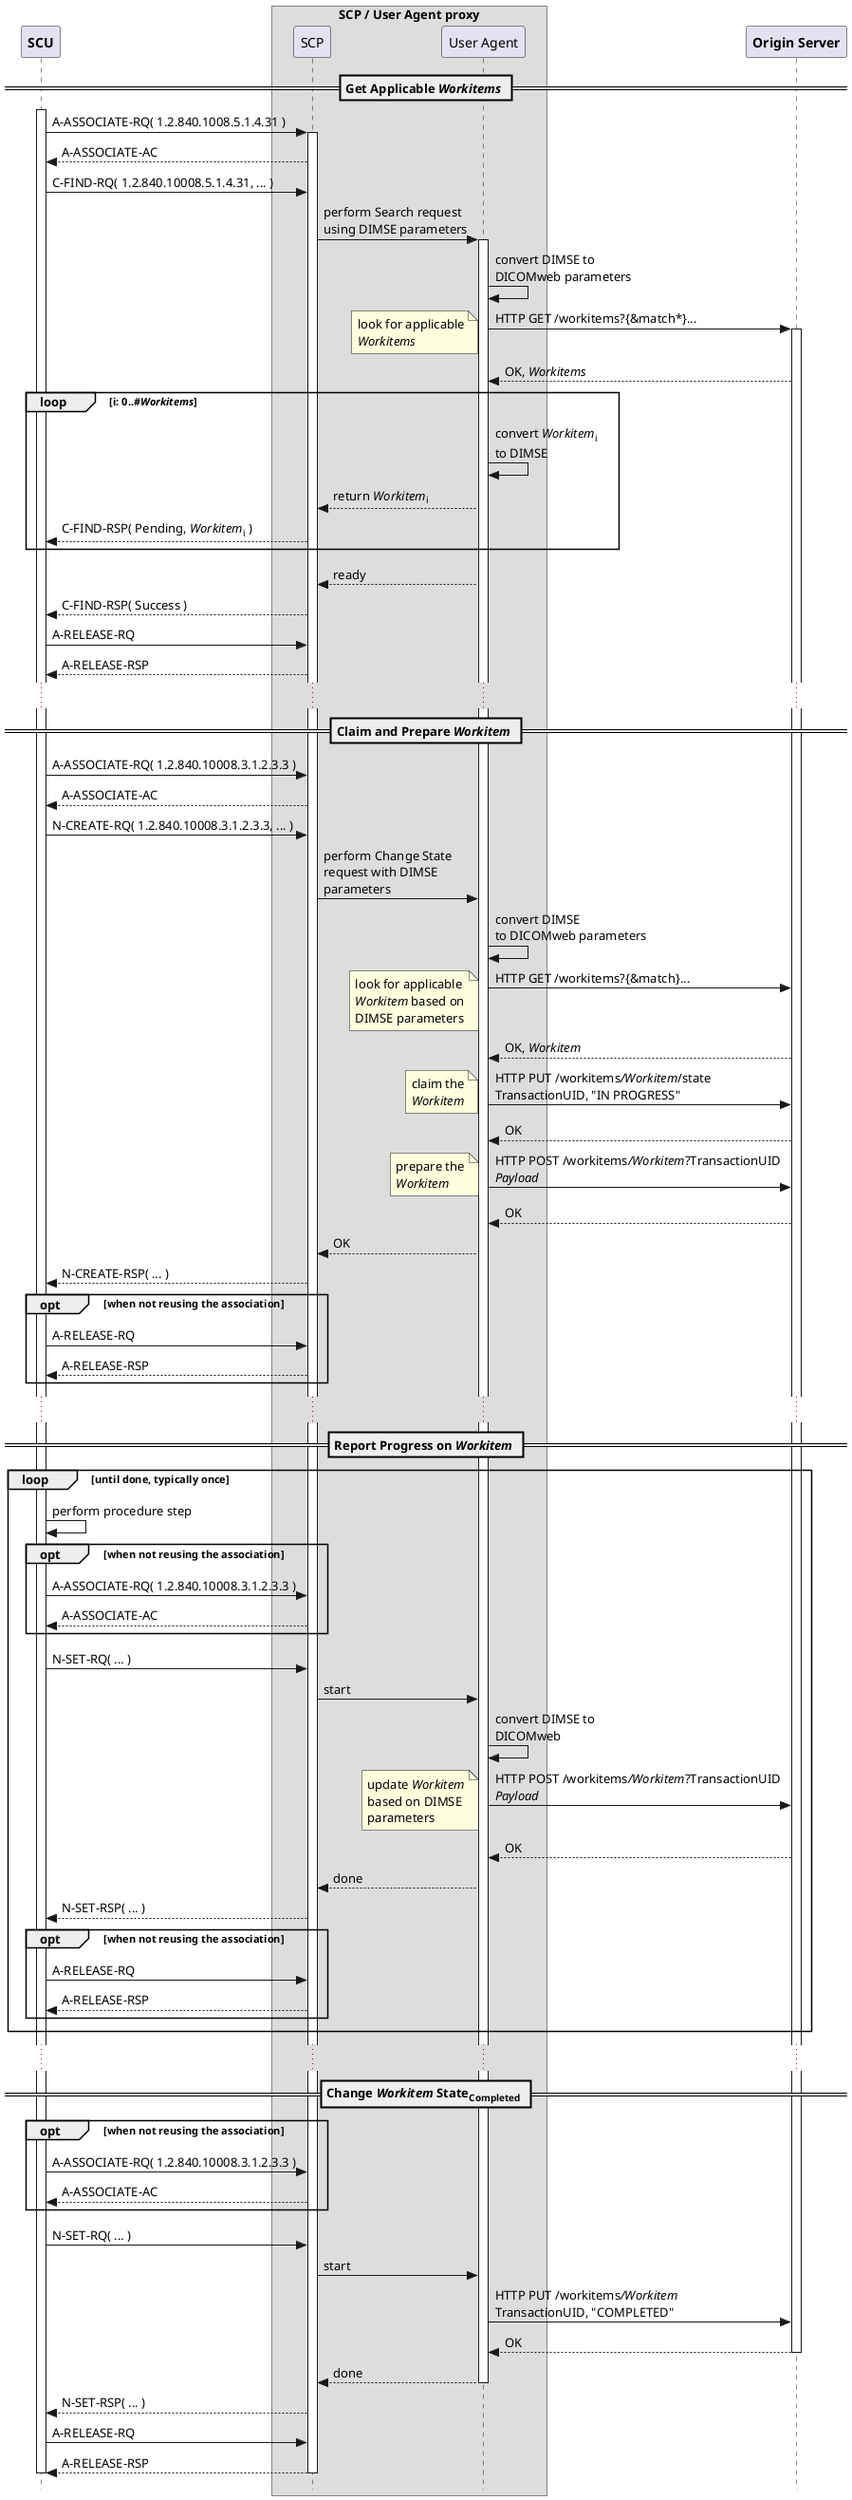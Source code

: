 @startuml SCP-UA Proxy
!pragma teoz true
skinparam style strictuml
hide footbox

participant "**SCU**" as SCU
box SCP / User Agent proxy
  participant "SCP" as SCP
  participant "User Agent" as UA
end box
participant "**Origin Server**" as OS

== Get Applicable //Workitems// ==
activate SCU

SCU -> SCP: A-ASSOCIATE-RQ( 1.2.840.1008.5.1.4.31 )
activate SCP
SCU <-- SCP: A-ASSOCIATE-AC
SCU -> SCP: C-FIND-RQ( 1.2.840.10008.5.1.4.31, ... )
SCP -> UA: perform Search request\nusing DIMSE parameters
activate UA
UA -> UA: convert DIMSE to\nDICOMweb parameters
UA -> OS: HTTP GET /workitems?{&match*}...
activate OS
note left: look for applicable\n//Workitems//
UA <-- OS: OK, //Workitems//
loop i: 0..#//Workitems//
  UA -> UA: convert //Workitem//<sub>i</sub>\nto DIMSE
  SCP <-- UA: return //Workitem//<sub>i</sub>
  SCU <-- SCP: C-FIND-RSP( Pending, //Workitem//<sub>i</sub> )
end
SCP <-- UA: ready
SCU <-- SCP: C-FIND-RSP( Success )
SCU -> SCP: A-RELEASE-RQ
SCU <-- SCP: A-RELEASE-RSP
...

== Claim and Prepare //Workitem// ==
SCU -> SCP: A-ASSOCIATE-RQ( 1.2.840.10008.3.1.2.3.3 )
SCU <-- SCP: A-ASSOCIATE-AC
SCU -> SCP: N-CREATE-RQ( 1.2.840.10008.3.1.2.3.3, ... )
SCP -> UA: perform Change State\nrequest with DIMSE\nparameters
UA -> UA: convert DIMSE\nto DICOMweb parameters
UA -> OS: HTTP GET /workitems?{&match}...
note left: look for applicable\n//Workitem// based on\nDIMSE parameters
UA <-- OS: OK, //Workitem//
UA -> OS: HTTP PUT /workitems///Workitem///state\nTransactionUID, "IN PROGRESS"
note left: claim the\n//Workitem//
UA <-- OS: OK
UA -> OS: HTTP POST /workitems///Workitem//?TransactionUID\n//Payload//
note left: prepare the\n//Workitem//
UA <-- OS: OK
SCP <-- UA: OK
SCU <-- SCP: N-CREATE-RSP( ... )
opt when not reusing the association
  SCU -> SCP: A-RELEASE-RQ
  SCU <-- SCP: A-RELEASE-RSP
end
...
== Report Progress on //Workitem// ==
loop until done, typically once
  SCU -> SCU: perform procedure step
  opt when not reusing the association
    SCU -> SCP: A-ASSOCIATE-RQ( 1.2.840.10008.3.1.2.3.3 )
    SCU <-- SCP: A-ASSOCIATE-AC
  end
  SCU -> SCP: N-SET-RQ( ... )
  SCP -> UA: start
  UA -> UA: convert DIMSE to\nDICOMweb
  UA -> OS: HTTP POST /workitems///Workitem//?TransactionUID\n//Payload//
  note left: update //Workitem//\nbased on DIMSE\nparameters
  UA <-- OS: OK
  SCP <-- UA: done
  SCU <-- SCP: N-SET-RSP( ... )
  opt when not reusing the association
    SCU -> SCP: A-RELEASE-RQ
    SCU <-- SCP: A-RELEASE-RSP
  end
end
...
== Change //Workitem// State<sub>Completed</sub> ==
opt when not reusing the association
  SCU -> SCP: A-ASSOCIATE-RQ( 1.2.840.10008.3.1.2.3.3 )
  SCU <-- SCP: A-ASSOCIATE-AC
end
SCU -> SCP: N-SET-RQ( ... )
SCP -> UA: start
UA -> OS: HTTP PUT /workitems///Workitem//\nTransactionUID, "COMPLETED"
UA <-- OS: OK
deactivate OS
SCP <-- UA: done
deactivate UA
SCU <-- SCP: N-SET-RSP( ... )
SCU -> SCP: A-RELEASE-RQ
SCU <-- SCP: A-RELEASE-RSP
deactivate SCP
deactivate SCU